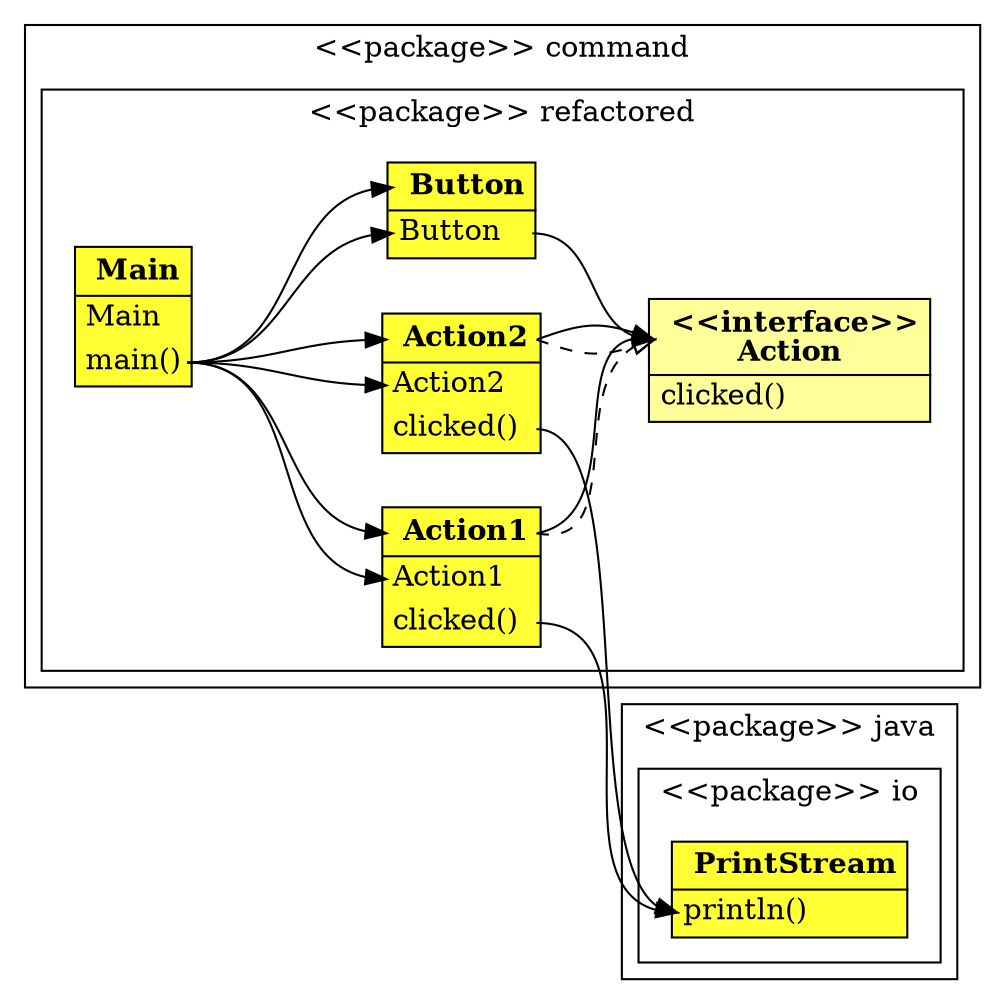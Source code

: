 digraph G {
rankdir=LR;
ranksep=equally;
compound=true;
subgraph cluster0 {
label= <<FONT COLOR="black">&lt;&lt;package&gt;&gt; command</FONT>>
subgraph cluster1 {
label= <<FONT COLOR="black">&lt;&lt;package&gt;&gt; refactored</FONT>>
2 [ label = <<TABLE BGCOLOR="#FFFF33"> <TR> <TD PORT="2" BORDER="0"> <FONT COLOR="black"><B>Button</B></FONT></TD></TR>
<HR/><TR><TD PORT="4" ALIGN="LEFT" BORDER="0"><FONT COLOR="black">Button</FONT></TD></TR>
</TABLE>>, shape = "none" ];
14 [ label = <<TABLE BGCOLOR="#FFFF33"> <TR> <TD PORT="14" BORDER="0"> <FONT COLOR="black"><B>Main</B></FONT></TD></TR>
<HR/><TR><TD PORT="15" ALIGN="LEFT" BORDER="0"><FONT COLOR="black">Main</FONT></TD></TR>
<TR><TD PORT="3" ALIGN="LEFT" BORDER="0"><FONT COLOR="black">main()</FONT></TD></TR>
</TABLE>>, shape = "none" ];
5 [ label = <<TABLE BGCOLOR="#FFFF99"> <TR> <TD PORT="5" BORDER="0"> <FONT COLOR="black"><B>&lt;&lt;interface&gt;&gt;<BR/>Action</B></FONT></TD></TR>
<HR/><TR><TD PORT="6" ALIGN="LEFT" BORDER="0"><FONT COLOR="black">clicked()</FONT></TD></TR>
</TABLE>>, shape = "none" ];
8 [ label = <<TABLE BGCOLOR="#FFFF33"> <TR> <TD PORT="8" BORDER="0"> <FONT COLOR="black"><B>Action1</B></FONT></TD></TR>
<HR/><TR><TD PORT="10" ALIGN="LEFT" BORDER="0"><FONT COLOR="black">Action1</FONT></TD></TR>
<TR><TD PORT="9" ALIGN="LEFT" BORDER="0"><FONT COLOR="black">clicked()</FONT></TD></TR>
</TABLE>>, shape = "none" ];
11 [ label = <<TABLE BGCOLOR="#FFFF33"> <TR> <TD PORT="11" BORDER="0"> <FONT COLOR="black"><B>Action2</B></FONT></TD></TR>
<HR/><TR><TD PORT="13" ALIGN="LEFT" BORDER="0"><FONT COLOR="black">Action2</FONT></TD></TR>
<TR><TD PORT="12" ALIGN="LEFT" BORDER="0"><FONT COLOR="black">clicked()</FONT></TD></TR>
</TABLE>>, shape = "none" ];
}
}
subgraph cluster16 {
label= <<FONT COLOR="black">&lt;&lt;package&gt;&gt; java</FONT>>
subgraph cluster17 {
label= <<FONT COLOR="black">&lt;&lt;package&gt;&gt; io</FONT>>
18 [ label = <<TABLE BGCOLOR="#FFFF33"> <TR> <TD PORT="18" BORDER="0"> <FONT COLOR="black"><B>PrintStream</B></FONT></TD></TR>
<HR/><TR><TD PORT="46" ALIGN="LEFT" BORDER="0"><FONT COLOR="black">println()</FONT></TD></TR>
</TABLE>>, shape = "none" ];
}
}
2:4 -> 5:5 [style = solid, color = black, penwidth = 1, arrowhead = normal ];
14:3 -> 11:13 [style = solid, color = black, penwidth = 1, arrowhead = normal ];
14:3 -> 2:2 [style = solid, color = black, penwidth = 1, arrowhead = normal ];
14:3 -> 8:10 [style = solid, color = black, penwidth = 1, arrowhead = normal ];
14:3 -> 2:4 [style = solid, color = black, penwidth = 1, arrowhead = normal ];
14:3 -> 8:8 [style = solid, color = black, penwidth = 1, arrowhead = normal ];
14:3 -> 11:11 [style = solid, color = black, penwidth = 1, arrowhead = normal ];
8:9 -> 18:46 [style = solid, color = black, penwidth = 1, arrowhead = normal ];
8:8 -> 5:5 [style = dashed, color = black, penwidth = 1, arrowhead = empty ];
8:8 -> 5:5 [style = solid, color = black, penwidth = 1, arrowhead = normal ];
11:12 -> 18:46 [style = solid, color = black, penwidth = 1, arrowhead = normal ];
11:11 -> 5:5 [style = dashed, color = black, penwidth = 1, arrowhead = empty ];
11:11 -> 5:5 [style = solid, color = black, penwidth = 1, arrowhead = normal ];
}
